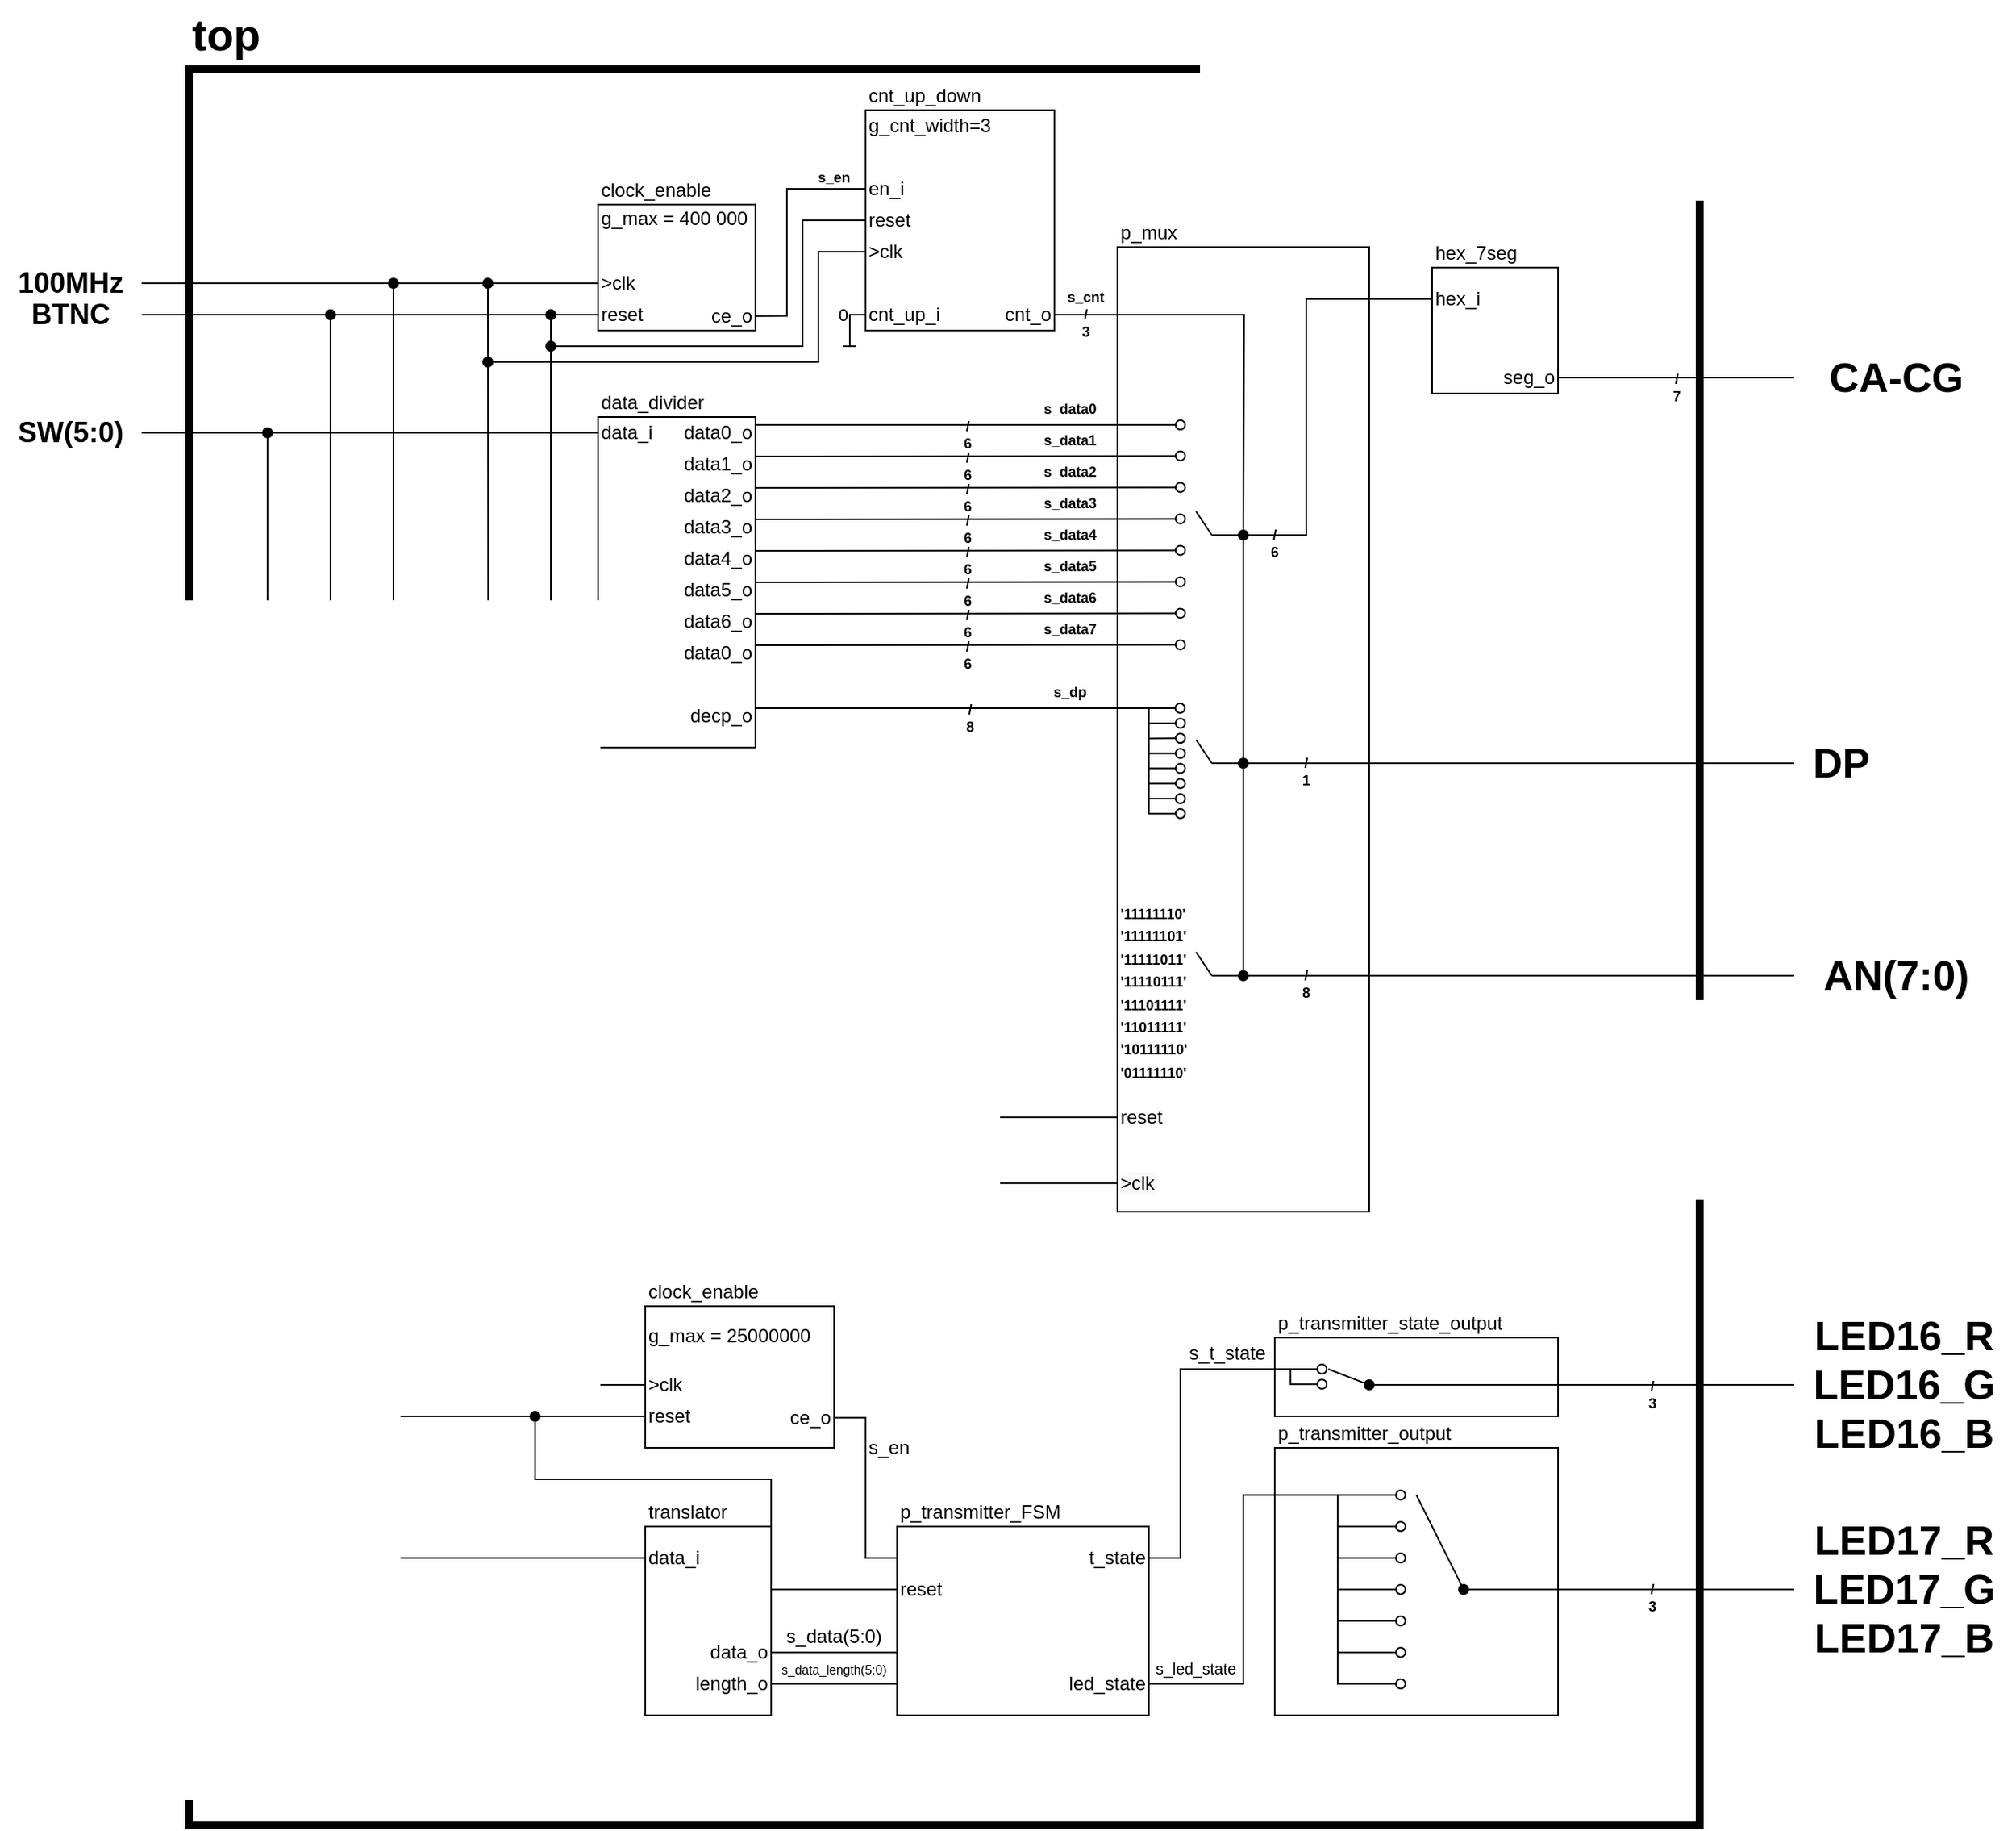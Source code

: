 <mxfile version="17.4.2" type="device"><diagram id="_sjZrB06BVr8JbNdTh6w" name="Page-1"><mxGraphModel dx="2903" dy="1282" grid="1" gridSize="10" guides="1" tooltips="1" connect="1" arrows="1" fold="1" page="1" pageScale="1" pageWidth="827" pageHeight="1169" math="0" shadow="0"><root><mxCell id="0"/><mxCell id="1" parent="0"/><mxCell id="F8aO0suHIBcMTwrj0X29-58" value="" style="group" parent="1" vertex="1" connectable="0"><mxGeometry x="30" y="50" width="960" height="1160" as="geometry"/></mxCell><mxCell id="IJgC-h1zw8oE7USquAbN-180" value="" style="rounded=0;whiteSpace=wrap;html=1;labelBackgroundColor=none;fontFamily=Helvetica;fontSize=9;fillColor=default;strokeWidth=5;" parent="F8aO0suHIBcMTwrj0X29-58" vertex="1"><mxGeometry y="44.051" width="960" height="1115.949" as="geometry"/></mxCell><mxCell id="IJgC-h1zw8oE7USquAbN-181" value="&lt;b style=&quot;font-size: 28px;&quot;&gt;&lt;font style=&quot;font-size: 28px;&quot;&gt;top&lt;/font&gt;&lt;/b&gt;" style="text;html=1;strokeColor=none;fillColor=none;align=left;verticalAlign=middle;whiteSpace=wrap;rounded=0;labelBackgroundColor=none;fontFamily=Helvetica;fontSize=28;" parent="F8aO0suHIBcMTwrj0X29-58" vertex="1"><mxGeometry width="73.376" height="44.051" as="geometry"/></mxCell><mxCell id="IJgC-h1zw8oE7USquAbN-31" style="edgeStyle=orthogonalEdgeStyle;rounded=0;orthogonalLoop=1;jettySize=auto;html=1;exitX=1;exitY=0.5;exitDx=0;exitDy=0;endArrow=none;endFill=0;entryX=0;entryY=0.5;entryDx=0;entryDy=0;" parent="1" source="IJgC-h1zw8oE7USquAbN-6" target="IJgC-h1zw8oE7USquAbN-16" edge="1"><mxGeometry relative="1" as="geometry"><mxPoint x="470" y="245.2" as="targetPoint"/><Array as="points"><mxPoint x="410" y="250"/><mxPoint x="410" y="170"/></Array></mxGeometry></mxCell><mxCell id="IJgC-h1zw8oE7USquAbN-41" value="0" style="edgeStyle=orthogonalEdgeStyle;rounded=0;orthogonalLoop=1;jettySize=auto;html=1;exitX=0;exitY=0.5;exitDx=0;exitDy=0;endArrow=baseDash;endFill=0;align=right;labelBackgroundColor=none;" parent="1" source="IJgC-h1zw8oE7USquAbN-13" edge="1"><mxGeometry x="-0.333" relative="1" as="geometry"><mxPoint x="450" y="270" as="targetPoint"/><Array as="points"><mxPoint x="450" y="250"/></Array><mxPoint as="offset"/></mxGeometry></mxCell><mxCell id="IJgC-h1zw8oE7USquAbN-44" value="" style="group;fillColor=none;fontStyle=1" parent="1" vertex="1" connectable="0"><mxGeometry x="620" y="140" width="160" height="680" as="geometry"/></mxCell><mxCell id="IJgC-h1zw8oE7USquAbN-25" value="" style="rounded=0;whiteSpace=wrap;html=1;fillColor=default;" parent="IJgC-h1zw8oE7USquAbN-44" vertex="1"><mxGeometry y="67.042" width="160" height="612.958" as="geometry"/></mxCell><mxCell id="IJgC-h1zw8oE7USquAbN-27" value="p_mux" style="text;html=1;strokeColor=none;fillColor=none;align=left;verticalAlign=bottom;whiteSpace=wrap;rounded=0;" parent="IJgC-h1zw8oE7USquAbN-44" vertex="1"><mxGeometry y="23.637" width="160" height="43.404" as="geometry"/></mxCell><mxCell id="IJgC-h1zw8oE7USquAbN-29" value="reset" style="text;html=1;strokeColor=none;fillColor=none;align=left;verticalAlign=middle;whiteSpace=wrap;rounded=0;" parent="IJgC-h1zw8oE7USquAbN-44" vertex="1"><mxGeometry y="600" width="40" height="40" as="geometry"/></mxCell><mxCell id="IJgC-h1zw8oE7USquAbN-30" value="&lt;font style=&quot;font-size: 9px&quot;&gt;'11111110'&lt;br&gt;'11111101'&lt;br&gt;'11111011'&lt;br&gt;'11110111'&lt;br&gt;'11101111'&lt;br&gt;'11011111'&lt;br&gt;'10111110'&lt;br&gt;'01111110'&lt;/font&gt;" style="text;html=1;strokeColor=none;fillColor=none;align=left;verticalAlign=middle;whiteSpace=wrap;rounded=0;fontStyle=1" parent="IJgC-h1zw8oE7USquAbN-44" vertex="1"><mxGeometry y="480" width="60" height="120" as="geometry"/></mxCell><mxCell id="IJgC-h1zw8oE7USquAbN-112" value="" style="endArrow=oval;html=1;rounded=0;fontSize=9;edgeStyle=orthogonalEdgeStyle;endFill=0;" parent="IJgC-h1zw8oE7USquAbN-44" edge="1"><mxGeometry width="50" height="50" relative="1" as="geometry"><mxPoint x="20" y="369.576" as="sourcePoint"/><mxPoint x="40" y="379.153" as="targetPoint"/><Array as="points"><mxPoint x="20" y="369.576"/><mxPoint x="20" y="379.153"/><mxPoint x="40" y="379.153"/></Array></mxGeometry></mxCell><mxCell id="IJgC-h1zw8oE7USquAbN-113" value="" style="endArrow=oval;html=1;rounded=0;fontSize=9;edgeStyle=orthogonalEdgeStyle;endFill=0;" parent="IJgC-h1zw8oE7USquAbN-44" edge="1"><mxGeometry width="50" height="50" relative="1" as="geometry"><mxPoint x="20" y="379.153" as="sourcePoint"/><mxPoint x="40" y="388.731" as="targetPoint"/><Array as="points"><mxPoint x="20" y="379.153"/><mxPoint x="20" y="388.731"/><mxPoint x="40" y="388.731"/></Array></mxGeometry></mxCell><mxCell id="IJgC-h1zw8oE7USquAbN-114" value="" style="endArrow=oval;html=1;rounded=0;fontSize=9;edgeStyle=orthogonalEdgeStyle;endFill=0;" parent="IJgC-h1zw8oE7USquAbN-44" edge="1"><mxGeometry width="50" height="50" relative="1" as="geometry"><mxPoint x="20" y="388.731" as="sourcePoint"/><mxPoint x="40" y="398.308" as="targetPoint"/><Array as="points"><mxPoint x="20" y="388.731"/><mxPoint x="20" y="398.308"/><mxPoint x="40" y="398.308"/></Array></mxGeometry></mxCell><mxCell id="IJgC-h1zw8oE7USquAbN-115" value="" style="endArrow=oval;html=1;rounded=0;fontSize=9;edgeStyle=orthogonalEdgeStyle;endFill=0;" parent="IJgC-h1zw8oE7USquAbN-44" edge="1"><mxGeometry width="50" height="50" relative="1" as="geometry"><mxPoint x="20" y="398.308" as="sourcePoint"/><mxPoint x="40" y="407.886" as="targetPoint"/><Array as="points"><mxPoint x="20" y="398.308"/><mxPoint x="20" y="407.886"/><mxPoint x="40" y="407.886"/></Array></mxGeometry></mxCell><mxCell id="IJgC-h1zw8oE7USquAbN-110" value="" style="endArrow=oval;html=1;rounded=0;fontSize=9;edgeStyle=orthogonalEdgeStyle;endFill=0;" parent="IJgC-h1zw8oE7USquAbN-44" edge="1"><mxGeometry width="50" height="50" relative="1" as="geometry"><mxPoint x="20" y="359.998" as="sourcePoint"/><mxPoint x="40" y="369.576" as="targetPoint"/><Array as="points"><mxPoint x="20" y="359.998"/><mxPoint x="20" y="369.576"/><mxPoint x="40" y="369.576"/></Array></mxGeometry></mxCell><mxCell id="IJgC-h1zw8oE7USquAbN-121" value="" style="endArrow=oval;html=1;rounded=0;fontSize=9;edgeStyle=orthogonalEdgeStyle;endFill=0;" parent="IJgC-h1zw8oE7USquAbN-44" edge="1"><mxGeometry width="50" height="50" relative="1" as="geometry"><mxPoint x="20" y="407.886" as="sourcePoint"/><mxPoint x="40" y="417.463" as="targetPoint"/><Array as="points"><mxPoint x="20" y="407.886"/><mxPoint x="20" y="417.463"/><mxPoint x="40" y="417.463"/></Array></mxGeometry></mxCell><mxCell id="IJgC-h1zw8oE7USquAbN-122" value="" style="endArrow=oval;html=1;rounded=0;fontSize=9;edgeStyle=orthogonalEdgeStyle;endFill=0;" parent="IJgC-h1zw8oE7USquAbN-44" edge="1"><mxGeometry width="50" height="50" relative="1" as="geometry"><mxPoint x="20" y="417.463" as="sourcePoint"/><mxPoint x="40" y="427.041" as="targetPoint"/><Array as="points"><mxPoint x="20" y="417.463"/><mxPoint x="20" y="427.041"/><mxPoint x="40" y="427.041"/></Array></mxGeometry></mxCell><mxCell id="IJgC-h1zw8oE7USquAbN-131" value="" style="endArrow=none;html=1;rounded=0;fontSize=9;endFill=0;startArrow=oval;startFill=1;" parent="IJgC-h1zw8oE7USquAbN-44" edge="1"><mxGeometry width="50" height="50" relative="1" as="geometry"><mxPoint x="80" y="530" as="sourcePoint"/><mxPoint x="80" y="367.775" as="targetPoint"/></mxGeometry></mxCell><mxCell id="IJgC-h1zw8oE7USquAbN-150" value="&lt;b&gt;/&lt;br&gt;6&lt;br&gt;&lt;/b&gt;" style="text;html=1;strokeColor=none;fillColor=none;align=center;verticalAlign=middle;whiteSpace=wrap;rounded=0;labelBackgroundColor=none;fontFamily=Helvetica;fontSize=9;" parent="IJgC-h1zw8oE7USquAbN-44" vertex="1"><mxGeometry x="90" y="240" width="20" height="30" as="geometry"/></mxCell><mxCell id="IJgC-h1zw8oE7USquAbN-151" value="&lt;b&gt;/&lt;br&gt;1&lt;br&gt;&lt;/b&gt;" style="text;html=1;strokeColor=none;fillColor=none;align=center;verticalAlign=middle;whiteSpace=wrap;rounded=0;labelBackgroundColor=none;fontFamily=Helvetica;fontSize=9;" parent="IJgC-h1zw8oE7USquAbN-44" vertex="1"><mxGeometry x="100" y="390" width="40" height="20" as="geometry"/></mxCell><mxCell id="IJgC-h1zw8oE7USquAbN-169" value="&lt;b&gt;/&lt;br&gt;8&lt;/b&gt;" style="text;html=1;strokeColor=none;fillColor=none;align=center;verticalAlign=middle;whiteSpace=wrap;rounded=0;labelBackgroundColor=none;fontFamily=Helvetica;fontSize=9;" parent="IJgC-h1zw8oE7USquAbN-44" vertex="1"><mxGeometry x="100" y="520" width="40" height="30" as="geometry"/></mxCell><mxCell id="IJgC-h1zw8oE7USquAbN-172" value="&lt;b&gt;s_cnt&lt;br&gt;/&lt;br&gt;3&lt;/b&gt;" style="text;html=1;strokeColor=none;fillColor=none;align=center;verticalAlign=middle;whiteSpace=wrap;rounded=0;labelBackgroundColor=none;fontFamily=Helvetica;fontSize=9;" parent="IJgC-h1zw8oE7USquAbN-44" vertex="1"><mxGeometry x="-40" y="100" width="40" height="20" as="geometry"/></mxCell><mxCell id="IJgC-h1zw8oE7USquAbN-48" style="edgeStyle=orthogonalEdgeStyle;rounded=0;orthogonalLoop=1;jettySize=auto;html=1;exitX=0;exitY=0.5;exitDx=0;exitDy=0;endArrow=none;endFill=0;entryX=1;entryY=0.5;entryDx=0;entryDy=0;" parent="1" source="IJgC-h1zw8oE7USquAbN-9" target="IJgC-h1zw8oE7USquAbN-136" edge="1"><mxGeometry relative="1" as="geometry"><mxPoint x="180" y="245" as="targetPoint"/><Array as="points"><mxPoint x="180" y="250"/></Array></mxGeometry></mxCell><mxCell id="IJgC-h1zw8oE7USquAbN-125" style="edgeStyle=orthogonalEdgeStyle;rounded=0;orthogonalLoop=1;jettySize=auto;html=1;exitX=1;exitY=0.5;exitDx=0;exitDy=0;fontSize=9;endArrow=oval;endFill=1;" parent="1" source="IJgC-h1zw8oE7USquAbN-18" edge="1"><mxGeometry relative="1" as="geometry"><mxPoint x="700" y="390" as="targetPoint"/></mxGeometry></mxCell><mxCell id="IJgC-h1zw8oE7USquAbN-126" value="" style="endArrow=none;html=1;rounded=0;fontSize=9;endFill=0;startArrow=oval;startFill=1;" parent="1" edge="1"><mxGeometry width="50" height="50" relative="1" as="geometry"><mxPoint x="700" y="535" as="sourcePoint"/><mxPoint x="700" y="390" as="targetPoint"/></mxGeometry></mxCell><mxCell id="IJgC-h1zw8oE7USquAbN-127" value="" style="endArrow=none;html=1;rounded=0;fontSize=9;" parent="1" edge="1"><mxGeometry width="50" height="50" relative="1" as="geometry"><mxPoint x="699" y="535" as="sourcePoint"/><mxPoint x="680" y="535" as="targetPoint"/></mxGeometry></mxCell><mxCell id="IJgC-h1zw8oE7USquAbN-128" value="" style="endArrow=none;html=1;rounded=0;fontSize=9;" parent="1" edge="1"><mxGeometry width="50" height="50" relative="1" as="geometry"><mxPoint x="680" y="535" as="sourcePoint"/><mxPoint x="670" y="520" as="targetPoint"/></mxGeometry></mxCell><mxCell id="IJgC-h1zw8oE7USquAbN-129" value="" style="endArrow=none;html=1;rounded=0;fontSize=9;" parent="1" edge="1"><mxGeometry width="50" height="50" relative="1" as="geometry"><mxPoint x="699" y="390" as="sourcePoint"/><mxPoint x="680" y="390" as="targetPoint"/></mxGeometry></mxCell><mxCell id="IJgC-h1zw8oE7USquAbN-130" value="" style="endArrow=none;html=1;rounded=0;fontSize=9;" parent="1" edge="1"><mxGeometry width="50" height="50" relative="1" as="geometry"><mxPoint x="680" y="390" as="sourcePoint"/><mxPoint x="670" y="375" as="targetPoint"/></mxGeometry></mxCell><mxCell id="IJgC-h1zw8oE7USquAbN-132" value="" style="endArrow=none;html=1;rounded=0;fontSize=9;" parent="1" edge="1"><mxGeometry width="50" height="50" relative="1" as="geometry"><mxPoint x="699" y="670" as="sourcePoint"/><mxPoint x="680" y="670" as="targetPoint"/></mxGeometry></mxCell><mxCell id="IJgC-h1zw8oE7USquAbN-133" value="" style="endArrow=none;html=1;rounded=0;fontSize=9;" parent="1" edge="1"><mxGeometry width="50" height="50" relative="1" as="geometry"><mxPoint x="680" y="670" as="sourcePoint"/><mxPoint x="670" y="655" as="targetPoint"/></mxGeometry></mxCell><mxCell id="IJgC-h1zw8oE7USquAbN-134" style="edgeStyle=orthogonalEdgeStyle;rounded=0;orthogonalLoop=1;jettySize=auto;html=1;exitX=0;exitY=0.5;exitDx=0;exitDy=0;fontSize=9;startArrow=none;startFill=0;endArrow=none;endFill=0;" parent="1" source="IJgC-h1zw8oE7USquAbN-22" edge="1"><mxGeometry relative="1" as="geometry"><mxPoint x="700" y="390" as="targetPoint"/><mxPoint x="820" y="225" as="sourcePoint"/><Array as="points"><mxPoint x="740" y="240"/><mxPoint x="740" y="390"/></Array></mxGeometry></mxCell><mxCell id="IJgC-h1zw8oE7USquAbN-139" style="edgeStyle=orthogonalEdgeStyle;rounded=0;orthogonalLoop=1;jettySize=auto;html=1;exitX=0;exitY=0.5;exitDx=0;exitDy=0;fontSize=9;startArrow=none;startFill=0;endArrow=oval;endFill=1;" parent="1" source="IJgC-h1zw8oE7USquAbN-28" edge="1"><mxGeometry relative="1" as="geometry"><mxPoint x="220" y="230" as="targetPoint"/></mxGeometry></mxCell><mxCell id="IJgC-h1zw8oE7USquAbN-28" value="&lt;span style=&quot;color: rgb(0, 0, 0); font-family: helvetica; font-size: 12px; font-style: normal; font-weight: 400; letter-spacing: normal; text-align: left; text-indent: 0px; text-transform: none; word-spacing: 0px; background-color: rgb(248, 249, 250); display: inline; float: none;&quot;&gt;&amp;gt;clk&lt;/span&gt;" style="text;whiteSpace=wrap;html=1;verticalAlign=middle;" parent="1" vertex="1"><mxGeometry x="620" y="783.737" width="40" height="36.267" as="geometry"/></mxCell><mxCell id="IJgC-h1zw8oE7USquAbN-137" style="edgeStyle=orthogonalEdgeStyle;rounded=0;orthogonalLoop=1;jettySize=auto;html=1;exitX=0;exitY=0.5;exitDx=0;exitDy=0;fontSize=9;startArrow=none;startFill=0;endArrow=oval;endFill=1;" parent="1" source="IJgC-h1zw8oE7USquAbN-29" edge="1"><mxGeometry relative="1" as="geometry"><mxPoint x="260" y="250" as="targetPoint"/><Array as="points"><mxPoint x="260" y="760"/></Array></mxGeometry></mxCell><mxCell id="IJgC-h1zw8oE7USquAbN-138" style="edgeStyle=orthogonalEdgeStyle;rounded=0;orthogonalLoop=1;jettySize=auto;html=1;exitX=0;exitY=0.5;exitDx=0;exitDy=0;fontSize=9;startArrow=none;startFill=0;endArrow=oval;endFill=1;" parent="1" source="IJgC-h1zw8oE7USquAbN-14" edge="1"><mxGeometry relative="1" as="geometry"><mxPoint x="220" y="280" as="targetPoint"/><Array as="points"><mxPoint x="430" y="210"/><mxPoint x="430" y="280"/></Array></mxGeometry></mxCell><mxCell id="IJgC-h1zw8oE7USquAbN-140" style="edgeStyle=orthogonalEdgeStyle;rounded=0;orthogonalLoop=1;jettySize=auto;html=1;exitX=0;exitY=0.5;exitDx=0;exitDy=0;fontSize=9;startArrow=none;startFill=0;endArrow=oval;endFill=1;" parent="1" source="IJgC-h1zw8oE7USquAbN-15" edge="1"><mxGeometry relative="1" as="geometry"><mxPoint x="260" y="270" as="targetPoint"/><Array as="points"><mxPoint x="420" y="190"/><mxPoint x="420" y="270"/></Array></mxGeometry></mxCell><mxCell id="IJgC-h1zw8oE7USquAbN-45" value="/&#10;6" style="endArrow=oval;rounded=0;endFill=0;labelBackgroundColor=none;spacingTop=12;fontSize=9;verticalAlign=middle;fontStyle=1;fontFamily=Helvetica;" parent="1" edge="1"><mxGeometry width="50" height="50" relative="1" as="geometry"><mxPoint x="390" y="320" as="sourcePoint"/><mxPoint x="660" y="320" as="targetPoint"/></mxGeometry></mxCell><mxCell id="IJgC-h1zw8oE7USquAbN-58" value="&lt;b&gt;s_data0&lt;/b&gt;" style="text;html=1;strokeColor=none;fillColor=none;align=center;verticalAlign=middle;whiteSpace=wrap;rounded=0;fontSize=9;" parent="1" vertex="1"><mxGeometry x="560" y="300" width="60" height="20" as="geometry"/></mxCell><mxCell id="IJgC-h1zw8oE7USquAbN-102" value="&lt;b&gt;s_data7&lt;/b&gt;" style="text;html=1;strokeColor=none;fillColor=none;align=center;verticalAlign=middle;whiteSpace=wrap;rounded=0;fontSize=9;" parent="1" vertex="1"><mxGeometry x="560" y="440" width="60" height="20" as="geometry"/></mxCell><mxCell id="IJgC-h1zw8oE7USquAbN-99" value="&lt;b&gt;s_data6&lt;/b&gt;" style="text;html=1;strokeColor=none;fillColor=none;align=center;verticalAlign=middle;whiteSpace=wrap;rounded=0;fontSize=9;" parent="1" vertex="1"><mxGeometry x="560" y="420" width="60" height="20" as="geometry"/></mxCell><mxCell id="IJgC-h1zw8oE7USquAbN-96" value="&lt;b&gt;s_data5&lt;/b&gt;" style="text;html=1;strokeColor=none;fillColor=none;align=center;verticalAlign=middle;whiteSpace=wrap;rounded=0;fontSize=9;" parent="1" vertex="1"><mxGeometry x="560" y="400" width="60" height="20" as="geometry"/></mxCell><mxCell id="IJgC-h1zw8oE7USquAbN-93" value="&lt;b&gt;s_data4&lt;/b&gt;" style="text;html=1;strokeColor=none;fillColor=none;align=center;verticalAlign=middle;whiteSpace=wrap;rounded=0;fontSize=9;" parent="1" vertex="1"><mxGeometry x="560" y="380" width="60" height="20" as="geometry"/></mxCell><mxCell id="IJgC-h1zw8oE7USquAbN-90" value="&lt;b&gt;s_data3&lt;/b&gt;" style="text;html=1;strokeColor=none;fillColor=none;align=center;verticalAlign=middle;whiteSpace=wrap;rounded=0;fontSize=9;" parent="1" vertex="1"><mxGeometry x="560" y="360" width="60" height="20" as="geometry"/></mxCell><mxCell id="IJgC-h1zw8oE7USquAbN-87" value="&lt;b&gt;s_data2&lt;/b&gt;" style="text;html=1;strokeColor=none;fillColor=none;align=center;verticalAlign=middle;whiteSpace=wrap;rounded=0;fontSize=9;" parent="1" vertex="1"><mxGeometry x="560" y="340" width="60" height="20" as="geometry"/></mxCell><mxCell id="IJgC-h1zw8oE7USquAbN-84" value="&lt;b&gt;s_data1&lt;/b&gt;" style="text;html=1;strokeColor=none;fillColor=none;align=center;verticalAlign=middle;whiteSpace=wrap;rounded=0;fontSize=9;" parent="1" vertex="1"><mxGeometry x="560" y="320" width="60" height="20" as="geometry"/></mxCell><mxCell id="IJgC-h1zw8oE7USquAbN-143" value="/&#10;6" style="endArrow=oval;rounded=0;endFill=0;labelBackgroundColor=none;spacingTop=12;fontSize=9;verticalAlign=middle;fontStyle=1;fontFamily=Helvetica;" parent="1" edge="1"><mxGeometry width="50" height="50" relative="1" as="geometry"><mxPoint x="390" y="400" as="sourcePoint"/><mxPoint x="660.0" y="399.7" as="targetPoint"/></mxGeometry></mxCell><mxCell id="IJgC-h1zw8oE7USquAbN-144" value="/&#10;6" style="endArrow=oval;rounded=0;endFill=0;labelBackgroundColor=none;spacingTop=12;fontSize=9;verticalAlign=middle;fontStyle=1;fontFamily=Helvetica;" parent="1" edge="1"><mxGeometry width="50" height="50" relative="1" as="geometry"><mxPoint x="390" y="420" as="sourcePoint"/><mxPoint x="660.0" y="419.7" as="targetPoint"/></mxGeometry></mxCell><mxCell id="IJgC-h1zw8oE7USquAbN-145" value="/&#10;6" style="endArrow=oval;rounded=0;endFill=0;labelBackgroundColor=none;spacingTop=12;fontSize=9;verticalAlign=middle;fontStyle=1;fontFamily=Helvetica;" parent="1" edge="1"><mxGeometry width="50" height="50" relative="1" as="geometry"><mxPoint x="390" y="440" as="sourcePoint"/><mxPoint x="660.0" y="439.7" as="targetPoint"/></mxGeometry></mxCell><mxCell id="IJgC-h1zw8oE7USquAbN-146" value="/&#10;6" style="endArrow=oval;rounded=0;endFill=0;labelBackgroundColor=none;spacingTop=12;fontSize=9;verticalAlign=middle;fontStyle=1;fontFamily=Helvetica;" parent="1" edge="1"><mxGeometry width="50" height="50" relative="1" as="geometry"><mxPoint x="390" y="460" as="sourcePoint"/><mxPoint x="660.0" y="459.7" as="targetPoint"/></mxGeometry></mxCell><mxCell id="IJgC-h1zw8oE7USquAbN-147" value="/&#10;6" style="endArrow=oval;rounded=0;endFill=0;labelBackgroundColor=none;spacingTop=12;fontSize=9;verticalAlign=middle;fontStyle=1;fontFamily=Helvetica;" parent="1" edge="1"><mxGeometry width="50" height="50" relative="1" as="geometry"><mxPoint x="390" y="380" as="sourcePoint"/><mxPoint x="660.0" y="379.7" as="targetPoint"/></mxGeometry></mxCell><mxCell id="IJgC-h1zw8oE7USquAbN-148" value="/&#10;6" style="endArrow=oval;rounded=0;endFill=0;labelBackgroundColor=none;spacingTop=12;fontSize=9;verticalAlign=middle;fontStyle=1;fontFamily=Helvetica;" parent="1" edge="1"><mxGeometry width="50" height="50" relative="1" as="geometry"><mxPoint x="390" y="360" as="sourcePoint"/><mxPoint x="660.0" y="359.7" as="targetPoint"/></mxGeometry></mxCell><mxCell id="IJgC-h1zw8oE7USquAbN-149" value="/&#10;6" style="endArrow=oval;rounded=0;endFill=0;labelBackgroundColor=none;spacingTop=12;fontSize=9;verticalAlign=middle;fontStyle=1;fontFamily=Helvetica;" parent="1" edge="1"><mxGeometry width="50" height="50" relative="1" as="geometry"><mxPoint x="390" y="340" as="sourcePoint"/><mxPoint x="660.0" y="339.7" as="targetPoint"/></mxGeometry></mxCell><mxCell id="IJgC-h1zw8oE7USquAbN-107" value="" style="endArrow=oval;html=1;rounded=0;endFill=0;fontStyle=1" parent="1" edge="1"><mxGeometry width="50" height="50" relative="1" as="geometry"><mxPoint x="390" y="500" as="sourcePoint"/><mxPoint x="659.815" y="500" as="targetPoint"/></mxGeometry></mxCell><mxCell id="IJgC-h1zw8oE7USquAbN-109" value="/&lt;br&gt;8" style="edgeLabel;html=1;align=center;verticalAlign=middle;resizable=0;points=[];fontSize=9;labelBackgroundColor=none;spacingTop=14;fontStyle=1" parent="IJgC-h1zw8oE7USquAbN-107" vertex="1" connectable="0"><mxGeometry x="-0.062" y="2" relative="1" as="geometry"><mxPoint x="9" y="1" as="offset"/></mxGeometry></mxCell><mxCell id="IJgC-h1zw8oE7USquAbN-108" value="&lt;b&gt;s_dp&lt;/b&gt;" style="text;html=1;strokeColor=none;fillColor=none;align=center;verticalAlign=middle;whiteSpace=wrap;rounded=0;fontSize=9;" parent="1" vertex="1"><mxGeometry x="560" y="480" width="60" height="20" as="geometry"/></mxCell><mxCell id="IJgC-h1zw8oE7USquAbN-152" value="" style="endArrow=none;html=1;rounded=0;labelBackgroundColor=none;fontFamily=Helvetica;fontSize=9;entryX=0;entryY=0.5;entryDx=0;entryDy=0;" parent="1" target="IJgC-h1zw8oE7USquAbN-177" edge="1"><mxGeometry width="50" height="50" relative="1" as="geometry"><mxPoint x="700" y="535" as="sourcePoint"/><mxPoint x="1020" y="535" as="targetPoint"/></mxGeometry></mxCell><mxCell id="IJgC-h1zw8oE7USquAbN-153" value="" style="endArrow=none;html=1;rounded=0;labelBackgroundColor=none;fontFamily=Helvetica;fontSize=9;entryX=0;entryY=0.5;entryDx=0;entryDy=0;" parent="1" target="IJgC-h1zw8oE7USquAbN-178" edge="1"><mxGeometry width="50" height="50" relative="1" as="geometry"><mxPoint x="700" y="670" as="sourcePoint"/><mxPoint x="1020" y="670" as="targetPoint"/></mxGeometry></mxCell><mxCell id="IJgC-h1zw8oE7USquAbN-170" value="&lt;b&gt;/&lt;br&gt;7&lt;br&gt;&lt;/b&gt;" style="endArrow=none;html=1;rounded=0;labelBackgroundColor=none;fontFamily=Helvetica;fontSize=9;exitX=1;exitY=0.5;exitDx=0;exitDy=0;spacingTop=12;entryX=0;entryY=0.5;entryDx=0;entryDy=0;" parent="1" source="IJgC-h1zw8oE7USquAbN-23" target="IJgC-h1zw8oE7USquAbN-175" edge="1"><mxGeometry width="50" height="50" relative="1" as="geometry"><mxPoint x="910" y="330" as="sourcePoint"/><mxPoint x="1020" y="285" as="targetPoint"/></mxGeometry></mxCell><mxCell id="IJgC-h1zw8oE7USquAbN-173" value="&lt;b&gt;s_en&lt;/b&gt;" style="text;html=1;strokeColor=none;fillColor=none;align=center;verticalAlign=middle;whiteSpace=wrap;rounded=0;labelBackgroundColor=none;fontFamily=Helvetica;fontSize=9;" parent="1" vertex="1"><mxGeometry x="420" y="155" width="40" height="15" as="geometry"/></mxCell><mxCell id="IJgC-h1zw8oE7USquAbN-175" value="CA-CG" style="text;html=1;strokeColor=none;fillColor=none;align=center;verticalAlign=middle;whiteSpace=wrap;rounded=0;labelBackgroundColor=none;fontFamily=Helvetica;fontSize=26;fontStyle=1" parent="1" vertex="1"><mxGeometry x="1050" y="280" width="130" height="20" as="geometry"/></mxCell><mxCell id="IJgC-h1zw8oE7USquAbN-177" value="DP" style="text;html=1;strokeColor=none;fillColor=none;align=center;verticalAlign=middle;whiteSpace=wrap;rounded=0;labelBackgroundColor=none;fontFamily=Helvetica;fontSize=26;fontStyle=1" parent="1" vertex="1"><mxGeometry x="1050" y="520" width="60" height="30" as="geometry"/></mxCell><mxCell id="IJgC-h1zw8oE7USquAbN-178" value="AN(7:0)" style="text;html=1;strokeColor=none;fillColor=none;align=center;verticalAlign=middle;whiteSpace=wrap;rounded=0;labelBackgroundColor=none;fontFamily=Helvetica;fontSize=26;fontStyle=1" parent="1" vertex="1"><mxGeometry x="1050" y="655" width="130" height="30" as="geometry"/></mxCell><mxCell id="H2P5wEr3heX5QysRIlFY-16" value="" style="group" parent="1" vertex="1" connectable="0"><mxGeometry x="290" y="295" width="100" height="230" as="geometry"/></mxCell><mxCell id="H2P5wEr3heX5QysRIlFY-4" value="" style="rounded=0;whiteSpace=wrap;html=1;" parent="H2P5wEr3heX5QysRIlFY-16" vertex="1"><mxGeometry y="20" width="100" height="210" as="geometry"/></mxCell><mxCell id="H2P5wEr3heX5QysRIlFY-5" value="data_i" style="text;html=1;strokeColor=none;fillColor=none;align=left;verticalAlign=middle;whiteSpace=wrap;rounded=0;" parent="H2P5wEr3heX5QysRIlFY-16" vertex="1"><mxGeometry y="20" width="50" height="20" as="geometry"/></mxCell><mxCell id="H2P5wEr3heX5QysRIlFY-6" value="data0_o" style="text;html=1;strokeColor=none;fillColor=none;align=right;verticalAlign=middle;whiteSpace=wrap;rounded=0;" parent="H2P5wEr3heX5QysRIlFY-16" vertex="1"><mxGeometry x="50" y="20" width="50" height="20" as="geometry"/></mxCell><mxCell id="H2P5wEr3heX5QysRIlFY-7" value="data_divider" style="text;html=1;strokeColor=none;fillColor=none;align=left;verticalAlign=bottom;whiteSpace=wrap;rounded=0;" parent="H2P5wEr3heX5QysRIlFY-16" vertex="1"><mxGeometry width="100" height="20" as="geometry"/></mxCell><mxCell id="H2P5wEr3heX5QysRIlFY-8" value="data1_o" style="text;html=1;strokeColor=none;fillColor=none;align=right;verticalAlign=middle;whiteSpace=wrap;rounded=0;" parent="H2P5wEr3heX5QysRIlFY-16" vertex="1"><mxGeometry x="50" y="40" width="50" height="20" as="geometry"/></mxCell><mxCell id="H2P5wEr3heX5QysRIlFY-9" value="data2_o" style="text;html=1;strokeColor=none;fillColor=none;align=right;verticalAlign=middle;whiteSpace=wrap;rounded=0;" parent="H2P5wEr3heX5QysRIlFY-16" vertex="1"><mxGeometry x="50" y="60" width="50" height="20" as="geometry"/></mxCell><mxCell id="H2P5wEr3heX5QysRIlFY-10" value="data6_o" style="text;html=1;strokeColor=none;fillColor=none;align=right;verticalAlign=middle;whiteSpace=wrap;rounded=0;" parent="H2P5wEr3heX5QysRIlFY-16" vertex="1"><mxGeometry x="50" y="140" width="50" height="20" as="geometry"/></mxCell><mxCell id="H2P5wEr3heX5QysRIlFY-11" value="data5_o" style="text;html=1;strokeColor=none;fillColor=none;align=right;verticalAlign=middle;whiteSpace=wrap;rounded=0;" parent="H2P5wEr3heX5QysRIlFY-16" vertex="1"><mxGeometry x="50" y="120" width="50" height="20" as="geometry"/></mxCell><mxCell id="H2P5wEr3heX5QysRIlFY-12" value="data4_o" style="text;html=1;strokeColor=none;fillColor=none;align=right;verticalAlign=middle;whiteSpace=wrap;rounded=0;" parent="H2P5wEr3heX5QysRIlFY-16" vertex="1"><mxGeometry x="50" y="100" width="50" height="20" as="geometry"/></mxCell><mxCell id="H2P5wEr3heX5QysRIlFY-13" value="data3_o" style="text;html=1;strokeColor=none;fillColor=none;align=right;verticalAlign=middle;whiteSpace=wrap;rounded=0;" parent="H2P5wEr3heX5QysRIlFY-16" vertex="1"><mxGeometry x="50" y="80" width="50" height="20" as="geometry"/></mxCell><mxCell id="H2P5wEr3heX5QysRIlFY-14" value="data0_o" style="text;html=1;strokeColor=none;fillColor=none;align=right;verticalAlign=middle;whiteSpace=wrap;rounded=0;" parent="H2P5wEr3heX5QysRIlFY-16" vertex="1"><mxGeometry x="50" y="160" width="50" height="20" as="geometry"/></mxCell><mxCell id="H2P5wEr3heX5QysRIlFY-15" value="decp_o" style="text;html=1;strokeColor=none;fillColor=none;align=right;verticalAlign=middle;whiteSpace=wrap;rounded=0;" parent="H2P5wEr3heX5QysRIlFY-16" vertex="1"><mxGeometry x="50" y="200" width="50" height="20" as="geometry"/></mxCell><mxCell id="H2P5wEr3heX5QysRIlFY-17" style="edgeStyle=orthogonalEdgeStyle;rounded=0;orthogonalLoop=1;jettySize=auto;html=1;exitX=0;exitY=0.5;exitDx=0;exitDy=0;endArrow=none;endFill=0;entryX=1;entryY=0.5;entryDx=0;entryDy=0;" parent="1" source="H2P5wEr3heX5QysRIlFY-5" target="H2P5wEr3heX5QysRIlFY-18" edge="1"><mxGeometry relative="1" as="geometry"><mxPoint x="180" y="325" as="targetPoint"/></mxGeometry></mxCell><mxCell id="H2P5wEr3heX5QysRIlFY-31" style="edgeStyle=orthogonalEdgeStyle;rounded=0;orthogonalLoop=1;jettySize=auto;html=1;exitX=0;exitY=0.5;exitDx=0;exitDy=0;entryX=1;entryY=0.5;entryDx=0;entryDy=0;endArrow=none;endFill=0;" parent="1" source="IJgC-h1zw8oE7USquAbN-7" target="IJgC-h1zw8oE7USquAbN-135" edge="1"><mxGeometry relative="1" as="geometry"/></mxCell><mxCell id="H2P5wEr3heX5QysRIlFY-33" value="" style="group" parent="1" vertex="1" connectable="0"><mxGeometry x="290" y="160" width="100" height="100" as="geometry"/></mxCell><mxCell id="IJgC-h1zw8oE7USquAbN-4" value="" style="rounded=0;whiteSpace=wrap;html=1;" parent="H2P5wEr3heX5QysRIlFY-33" vertex="1"><mxGeometry y="20" width="100" height="80" as="geometry"/></mxCell><mxCell id="IJgC-h1zw8oE7USquAbN-9" value="reset" style="text;html=1;strokeColor=none;fillColor=none;align=left;verticalAlign=middle;whiteSpace=wrap;rounded=0;" parent="H2P5wEr3heX5QysRIlFY-33" vertex="1"><mxGeometry y="80" width="50" height="20" as="geometry"/></mxCell><mxCell id="IJgC-h1zw8oE7USquAbN-8" value="clock_enable" style="text;html=1;strokeColor=none;fillColor=none;align=left;verticalAlign=bottom;whiteSpace=wrap;rounded=0;" parent="H2P5wEr3heX5QysRIlFY-33" vertex="1"><mxGeometry width="100" height="20" as="geometry"/></mxCell><mxCell id="IJgC-h1zw8oE7USquAbN-6" value="ce_o" style="text;html=1;strokeColor=none;fillColor=none;align=right;verticalAlign=middle;whiteSpace=wrap;rounded=0;" parent="H2P5wEr3heX5QysRIlFY-33" vertex="1"><mxGeometry x="50" y="81.67" width="50" height="18.33" as="geometry"/></mxCell><mxCell id="IJgC-h1zw8oE7USquAbN-5" value="g_max = 400 000" style="text;html=1;strokeColor=none;fillColor=none;align=left;verticalAlign=middle;whiteSpace=wrap;rounded=0;" parent="H2P5wEr3heX5QysRIlFY-33" vertex="1"><mxGeometry y="20" width="100" height="18.33" as="geometry"/></mxCell><mxCell id="IJgC-h1zw8oE7USquAbN-7" value="&amp;gt;clk" style="text;html=1;strokeColor=none;fillColor=none;align=left;verticalAlign=middle;whiteSpace=wrap;rounded=0;" parent="H2P5wEr3heX5QysRIlFY-33" vertex="1"><mxGeometry y="60" width="60" height="20" as="geometry"/></mxCell><mxCell id="H2P5wEr3heX5QysRIlFY-35" value="" style="group" parent="1" vertex="1" connectable="0"><mxGeometry x="460" y="100" width="120" height="160" as="geometry"/></mxCell><mxCell id="IJgC-h1zw8oE7USquAbN-19" value="cnt_up_down" style="text;html=1;strokeColor=none;fillColor=none;align=left;verticalAlign=bottom;whiteSpace=wrap;rounded=0;" parent="H2P5wEr3heX5QysRIlFY-35" vertex="1"><mxGeometry width="120" height="20" as="geometry"/></mxCell><mxCell id="IJgC-h1zw8oE7USquAbN-12" value="" style="rounded=0;whiteSpace=wrap;html=1;" parent="H2P5wEr3heX5QysRIlFY-35" vertex="1"><mxGeometry y="20" width="120" height="140" as="geometry"/></mxCell><mxCell id="IJgC-h1zw8oE7USquAbN-13" value="cnt_up_i" style="text;html=1;strokeColor=none;fillColor=none;align=left;verticalAlign=middle;whiteSpace=wrap;rounded=0;" parent="H2P5wEr3heX5QysRIlFY-35" vertex="1"><mxGeometry y="140" width="45" height="20" as="geometry"/></mxCell><mxCell id="IJgC-h1zw8oE7USquAbN-14" value="&amp;gt;clk" style="text;html=1;strokeColor=none;fillColor=none;align=left;verticalAlign=middle;whiteSpace=wrap;rounded=0;" parent="H2P5wEr3heX5QysRIlFY-35" vertex="1"><mxGeometry y="100" width="45" height="20" as="geometry"/></mxCell><mxCell id="IJgC-h1zw8oE7USquAbN-15" value="reset" style="text;html=1;strokeColor=none;fillColor=none;align=left;verticalAlign=middle;whiteSpace=wrap;rounded=0;" parent="H2P5wEr3heX5QysRIlFY-35" vertex="1"><mxGeometry y="80" width="45" height="20" as="geometry"/></mxCell><mxCell id="IJgC-h1zw8oE7USquAbN-16" value="en_i" style="text;html=1;strokeColor=none;fillColor=none;align=left;verticalAlign=middle;whiteSpace=wrap;rounded=0;" parent="H2P5wEr3heX5QysRIlFY-35" vertex="1"><mxGeometry y="60" width="45" height="20" as="geometry"/></mxCell><mxCell id="IJgC-h1zw8oE7USquAbN-17" value="g_cnt_width=3" style="text;html=1;strokeColor=none;fillColor=none;align=left;verticalAlign=middle;whiteSpace=wrap;rounded=0;" parent="H2P5wEr3heX5QysRIlFY-35" vertex="1"><mxGeometry y="20" width="120" height="20" as="geometry"/></mxCell><mxCell id="IJgC-h1zw8oE7USquAbN-18" value="cnt_o" style="text;html=1;strokeColor=none;fillColor=none;align=right;verticalAlign=middle;whiteSpace=wrap;rounded=0;" parent="H2P5wEr3heX5QysRIlFY-35" vertex="1"><mxGeometry x="75" y="140" width="45" height="20" as="geometry"/></mxCell><mxCell id="H2P5wEr3heX5QysRIlFY-36" value="" style="group" parent="1" vertex="1" connectable="0"><mxGeometry x="820" y="200" width="80" height="100" as="geometry"/></mxCell><mxCell id="IJgC-h1zw8oE7USquAbN-21" value="" style="rounded=0;whiteSpace=wrap;html=1;" parent="H2P5wEr3heX5QysRIlFY-36" vertex="1"><mxGeometry y="20" width="80" height="80" as="geometry"/></mxCell><mxCell id="IJgC-h1zw8oE7USquAbN-22" value="hex_i" style="text;html=1;strokeColor=none;fillColor=none;align=left;verticalAlign=middle;whiteSpace=wrap;rounded=0;" parent="H2P5wEr3heX5QysRIlFY-36" vertex="1"><mxGeometry y="30" width="40" height="20" as="geometry"/></mxCell><mxCell id="IJgC-h1zw8oE7USquAbN-23" value="seg_o" style="text;html=1;strokeColor=none;fillColor=none;align=right;verticalAlign=middle;whiteSpace=wrap;rounded=0;" parent="H2P5wEr3heX5QysRIlFY-36" vertex="1"><mxGeometry x="40" y="80" width="40" height="20" as="geometry"/></mxCell><mxCell id="IJgC-h1zw8oE7USquAbN-24" value="hex_7seg" style="text;html=1;strokeColor=none;fillColor=none;align=left;verticalAlign=bottom;whiteSpace=wrap;rounded=0;" parent="H2P5wEr3heX5QysRIlFY-36" vertex="1"><mxGeometry width="80" height="20" as="geometry"/></mxCell><mxCell id="F8aO0suHIBcMTwrj0X29-1" value="" style="group" parent="1" vertex="1" connectable="0"><mxGeometry x="320" y="1000" width="80" height="140" as="geometry"/></mxCell><mxCell id="F8aO0suHIBcMTwrj0X29-2" value="" style="rounded=0;whiteSpace=wrap;html=1;" parent="F8aO0suHIBcMTwrj0X29-1" vertex="1"><mxGeometry y="20" width="80" height="120" as="geometry"/></mxCell><mxCell id="F8aO0suHIBcMTwrj0X29-3" value="data_i" style="text;html=1;strokeColor=none;fillColor=none;align=left;verticalAlign=middle;whiteSpace=wrap;rounded=0;" parent="F8aO0suHIBcMTwrj0X29-1" vertex="1"><mxGeometry y="30" width="40" height="20" as="geometry"/></mxCell><mxCell id="F8aO0suHIBcMTwrj0X29-4" value="data_o" style="text;html=1;strokeColor=none;fillColor=none;align=right;verticalAlign=middle;whiteSpace=wrap;rounded=0;" parent="F8aO0suHIBcMTwrj0X29-1" vertex="1"><mxGeometry y="90" width="80" height="20" as="geometry"/></mxCell><mxCell id="F8aO0suHIBcMTwrj0X29-5" value="translator" style="text;html=1;strokeColor=none;fillColor=none;align=left;verticalAlign=bottom;whiteSpace=wrap;rounded=0;" parent="F8aO0suHIBcMTwrj0X29-1" vertex="1"><mxGeometry width="80" height="20" as="geometry"/></mxCell><mxCell id="F8aO0suHIBcMTwrj0X29-6" value="length_o" style="text;html=1;strokeColor=none;fillColor=none;align=right;verticalAlign=middle;whiteSpace=wrap;rounded=0;" parent="F8aO0suHIBcMTwrj0X29-1" vertex="1"><mxGeometry y="110" width="80" height="20" as="geometry"/></mxCell><mxCell id="F8aO0suHIBcMTwrj0X29-7" style="edgeStyle=orthogonalEdgeStyle;rounded=0;orthogonalLoop=1;jettySize=auto;html=1;exitX=0;exitY=0.5;exitDx=0;exitDy=0;endArrow=oval;endFill=1;" parent="1" source="F8aO0suHIBcMTwrj0X29-3" edge="1"><mxGeometry relative="1" as="geometry"><mxPoint x="80" y="325" as="targetPoint"/><Array as="points"><mxPoint x="80" y="1040"/><mxPoint x="80" y="325"/></Array></mxGeometry></mxCell><mxCell id="F8aO0suHIBcMTwrj0X29-8" style="edgeStyle=orthogonalEdgeStyle;rounded=0;orthogonalLoop=1;jettySize=auto;html=1;exitX=1;exitY=0.5;exitDx=0;exitDy=0;endArrow=none;endFill=0;entryX=0;entryY=0.5;entryDx=0;entryDy=0;" parent="1" source="F8aO0suHIBcMTwrj0X29-4" edge="1"><mxGeometry relative="1" as="geometry"><mxPoint x="480" y="1100" as="targetPoint"/><Array as="points"><mxPoint x="480" y="1100"/></Array></mxGeometry></mxCell><mxCell id="F8aO0suHIBcMTwrj0X29-9" style="edgeStyle=orthogonalEdgeStyle;rounded=0;orthogonalLoop=1;jettySize=auto;html=1;exitX=1;exitY=0.5;exitDx=0;exitDy=0;endArrow=none;endFill=0;entryX=0;entryY=0.5;entryDx=0;entryDy=0;" parent="1" source="F8aO0suHIBcMTwrj0X29-6" edge="1"><mxGeometry relative="1" as="geometry"><mxPoint x="480" y="1120" as="targetPoint"/><Array as="points"><mxPoint x="460" y="1120"/><mxPoint x="460" y="1120"/></Array></mxGeometry></mxCell><mxCell id="F8aO0suHIBcMTwrj0X29-10" style="edgeStyle=orthogonalEdgeStyle;rounded=0;orthogonalLoop=1;jettySize=auto;html=1;exitX=0;exitY=0.5;exitDx=0;exitDy=0;endArrow=oval;endFill=1;" parent="1" source="F8aO0suHIBcMTwrj0X29-13" edge="1"><mxGeometry relative="1" as="geometry"><mxPoint x="250" y="950" as="targetPoint"/><Array as="points"><mxPoint x="400" y="1060"/><mxPoint x="400" y="990"/><mxPoint x="250" y="990"/></Array></mxGeometry></mxCell><mxCell id="F8aO0suHIBcMTwrj0X29-11" value="" style="group" parent="1" vertex="1" connectable="0"><mxGeometry x="480" y="1000" width="160" height="140" as="geometry"/></mxCell><mxCell id="F8aO0suHIBcMTwrj0X29-12" value="" style="rounded=0;whiteSpace=wrap;html=1;" parent="F8aO0suHIBcMTwrj0X29-11" vertex="1"><mxGeometry y="20" width="160" height="120" as="geometry"/></mxCell><mxCell id="F8aO0suHIBcMTwrj0X29-13" value="reset" style="text;html=1;strokeColor=none;fillColor=none;align=left;verticalAlign=middle;whiteSpace=wrap;rounded=0;" parent="F8aO0suHIBcMTwrj0X29-11" vertex="1"><mxGeometry y="50" width="80" height="20" as="geometry"/></mxCell><mxCell id="F8aO0suHIBcMTwrj0X29-14" value="p_transmitter_FSM" style="text;html=1;strokeColor=none;fillColor=none;align=left;verticalAlign=bottom;whiteSpace=wrap;rounded=0;" parent="F8aO0suHIBcMTwrj0X29-11" vertex="1"><mxGeometry width="160" height="20" as="geometry"/></mxCell><mxCell id="F8aO0suHIBcMTwrj0X29-15" value="t_state" style="text;html=1;strokeColor=none;fillColor=none;align=right;verticalAlign=middle;whiteSpace=wrap;rounded=0;" parent="F8aO0suHIBcMTwrj0X29-11" vertex="1"><mxGeometry x="80" y="30" width="80" height="20" as="geometry"/></mxCell><mxCell id="F8aO0suHIBcMTwrj0X29-16" value="&lt;font color=&quot;#ffffff&quot;&gt;&amp;gt;clk&lt;/font&gt;" style="text;html=1;strokeColor=none;fillColor=none;align=left;verticalAlign=middle;whiteSpace=wrap;rounded=0;" parent="F8aO0suHIBcMTwrj0X29-11" vertex="1"><mxGeometry y="30" width="80" height="20" as="geometry"/></mxCell><mxCell id="F8aO0suHIBcMTwrj0X29-17" value="led_state" style="text;html=1;strokeColor=none;fillColor=none;align=right;verticalAlign=middle;whiteSpace=wrap;rounded=0;" parent="F8aO0suHIBcMTwrj0X29-11" vertex="1"><mxGeometry x="80" y="110" width="80" height="20" as="geometry"/></mxCell><mxCell id="F8aO0suHIBcMTwrj0X29-18" style="edgeStyle=elbowEdgeStyle;rounded=0;orthogonalLoop=1;jettySize=auto;html=1;exitX=0;exitY=0.5;exitDx=0;exitDy=0;startArrow=none;startFill=0;endArrow=oval;endFill=1;" parent="1" source="F8aO0suHIBcMTwrj0X29-31" edge="1"><mxGeometry relative="1" as="geometry"><mxPoint x="120" y="250" as="targetPoint"/><Array as="points"><mxPoint x="120" y="340"/><mxPoint x="110" y="630"/></Array></mxGeometry></mxCell><mxCell id="F8aO0suHIBcMTwrj0X29-19" style="edgeStyle=elbowEdgeStyle;rounded=0;orthogonalLoop=1;jettySize=auto;html=1;exitX=1;exitY=0.5;exitDx=0;exitDy=0;startArrow=none;startFill=0;endArrow=none;endFill=0;entryX=0;entryY=0.5;entryDx=0;entryDy=0;" parent="1" source="F8aO0suHIBcMTwrj0X29-33" target="F8aO0suHIBcMTwrj0X29-16" edge="1"><mxGeometry relative="1" as="geometry"><mxPoint x="500" y="950.8" as="targetPoint"/></mxGeometry></mxCell><mxCell id="F8aO0suHIBcMTwrj0X29-20" style="edgeStyle=elbowEdgeStyle;rounded=0;orthogonalLoop=1;jettySize=auto;html=1;exitX=0;exitY=0.5;exitDx=0;exitDy=0;startArrow=none;startFill=0;endArrow=oval;endFill=1;" parent="1" source="F8aO0suHIBcMTwrj0X29-35" edge="1"><mxGeometry relative="1" as="geometry"><mxPoint x="160" y="230" as="targetPoint"/><Array as="points"><mxPoint x="160" y="340"/><mxPoint x="170" y="620"/></Array></mxGeometry></mxCell><mxCell id="F8aO0suHIBcMTwrj0X29-21" value="s_en" style="text;html=1;strokeColor=none;fillColor=none;align=left;verticalAlign=middle;whiteSpace=wrap;rounded=0;" parent="1" vertex="1"><mxGeometry x="460" y="960" width="50" height="20" as="geometry"/></mxCell><mxCell id="F8aO0suHIBcMTwrj0X29-22" value="s_t_state" style="text;html=1;strokeColor=none;fillColor=none;align=center;verticalAlign=middle;whiteSpace=wrap;rounded=0;" parent="1" vertex="1"><mxGeometry x="660" y="900" width="60" height="20" as="geometry"/></mxCell><mxCell id="F8aO0suHIBcMTwrj0X29-23" value="&lt;font style=&quot;font-size: 10px&quot;&gt;s_led_state&lt;/font&gt;" style="text;html=1;strokeColor=none;fillColor=none;align=center;verticalAlign=middle;whiteSpace=wrap;rounded=0;" parent="1" vertex="1"><mxGeometry x="640" y="1100" width="60" height="20" as="geometry"/></mxCell><mxCell id="F8aO0suHIBcMTwrj0X29-24" value="s_data(5:0)" style="text;html=1;strokeColor=none;fillColor=none;align=center;verticalAlign=middle;whiteSpace=wrap;rounded=0;" parent="1" vertex="1"><mxGeometry x="400" y="1080" width="80" height="20" as="geometry"/></mxCell><mxCell id="F8aO0suHIBcMTwrj0X29-25" value="&lt;font style=&quot;font-size: 8px&quot;&gt;s_data_length(5:0)&lt;/font&gt;" style="text;html=1;strokeColor=none;fillColor=none;align=center;verticalAlign=middle;whiteSpace=wrap;rounded=0;" parent="1" vertex="1"><mxGeometry x="400" y="1100" width="80" height="20" as="geometry"/></mxCell><mxCell id="F8aO0suHIBcMTwrj0X29-29" value="" style="group" parent="1" vertex="1" connectable="0"><mxGeometry x="320" y="860" width="120" height="110" as="geometry"/></mxCell><mxCell id="F8aO0suHIBcMTwrj0X29-30" value="" style="rounded=0;whiteSpace=wrap;html=1;fillColor=default;" parent="F8aO0suHIBcMTwrj0X29-29" vertex="1"><mxGeometry y="20" width="120" height="90" as="geometry"/></mxCell><mxCell id="F8aO0suHIBcMTwrj0X29-31" value="reset" style="text;html=1;strokeColor=none;fillColor=none;align=left;verticalAlign=middle;whiteSpace=wrap;rounded=0;" parent="F8aO0suHIBcMTwrj0X29-29" vertex="1"><mxGeometry y="80" width="50" height="20" as="geometry"/></mxCell><mxCell id="F8aO0suHIBcMTwrj0X29-32" value="clock_enable" style="text;html=1;strokeColor=none;fillColor=none;align=left;verticalAlign=bottom;whiteSpace=wrap;rounded=0;" parent="F8aO0suHIBcMTwrj0X29-29" vertex="1"><mxGeometry width="100" height="20" as="geometry"/></mxCell><mxCell id="F8aO0suHIBcMTwrj0X29-33" value="ce_o" style="text;html=1;strokeColor=none;fillColor=none;align=right;verticalAlign=middle;whiteSpace=wrap;rounded=0;" parent="F8aO0suHIBcMTwrj0X29-29" vertex="1"><mxGeometry x="70" y="81.67" width="50" height="18.33" as="geometry"/></mxCell><mxCell id="F8aO0suHIBcMTwrj0X29-34" value="g_max = 25000000" style="text;html=1;strokeColor=none;fillColor=none;align=left;verticalAlign=middle;whiteSpace=wrap;rounded=0;" parent="F8aO0suHIBcMTwrj0X29-29" vertex="1"><mxGeometry y="30" width="110" height="18.33" as="geometry"/></mxCell><mxCell id="F8aO0suHIBcMTwrj0X29-35" value="&amp;gt;clk" style="text;html=1;strokeColor=none;fillColor=none;align=left;verticalAlign=middle;whiteSpace=wrap;rounded=0;" parent="F8aO0suHIBcMTwrj0X29-29" vertex="1"><mxGeometry y="60" width="60" height="20" as="geometry"/></mxCell><mxCell id="F8aO0suHIBcMTwrj0X29-36" value="" style="group" parent="1" vertex="1" connectable="0"><mxGeometry x="720" y="880" width="180" height="70" as="geometry"/></mxCell><mxCell id="F8aO0suHIBcMTwrj0X29-37" value="" style="rounded=0;whiteSpace=wrap;html=1;fillColor=default;" parent="F8aO0suHIBcMTwrj0X29-36" vertex="1"><mxGeometry y="20" width="180" height="50" as="geometry"/></mxCell><mxCell id="F8aO0suHIBcMTwrj0X29-38" value="p_transmitter_state_output" style="text;html=1;strokeColor=none;fillColor=none;align=left;verticalAlign=bottom;whiteSpace=wrap;rounded=0;" parent="F8aO0suHIBcMTwrj0X29-36" vertex="1"><mxGeometry width="180" height="20" as="geometry"/></mxCell><mxCell id="F8aO0suHIBcMTwrj0X29-39" value="" style="endArrow=oval;html=1;rounded=0;fontSize=9;edgeStyle=orthogonalEdgeStyle;endFill=0;" parent="F8aO0suHIBcMTwrj0X29-36" edge="1"><mxGeometry width="50" height="50" relative="1" as="geometry"><mxPoint x="10" y="39.998" as="sourcePoint"/><mxPoint x="30" y="49.576" as="targetPoint"/><Array as="points"><mxPoint x="10" y="39.998"/><mxPoint x="10" y="49.576"/><mxPoint x="30" y="49.576"/></Array></mxGeometry></mxCell><mxCell id="F8aO0suHIBcMTwrj0X29-40" value="" style="endArrow=none;html=1;rounded=0;endFill=0;startArrow=oval;startFill=1;" parent="F8aO0suHIBcMTwrj0X29-36" edge="1"><mxGeometry width="50" height="50" relative="1" as="geometry"><mxPoint x="60" y="50" as="sourcePoint"/><mxPoint x="34" y="40" as="targetPoint"/></mxGeometry></mxCell><mxCell id="F8aO0suHIBcMTwrj0X29-41" value="" style="endArrow=none;html=1;rounded=0;edgeStyle=elbowEdgeStyle;entryX=0;entryY=0.5;entryDx=0;entryDy=0;" parent="F8aO0suHIBcMTwrj0X29-36" target="F8aO0suHIBcMTwrj0X29-55" edge="1"><mxGeometry width="50" height="50" relative="1" as="geometry"><mxPoint x="60" y="50" as="sourcePoint"/><mxPoint x="240" y="50" as="targetPoint"/></mxGeometry></mxCell><mxCell id="F8aO0suHIBcMTwrj0X29-42" value="" style="group" parent="1" vertex="1" connectable="0"><mxGeometry x="720" y="950" width="180" height="190" as="geometry"/></mxCell><mxCell id="F8aO0suHIBcMTwrj0X29-43" value="" style="rounded=0;whiteSpace=wrap;html=1;fillColor=default;" parent="F8aO0suHIBcMTwrj0X29-42" vertex="1"><mxGeometry y="20" width="180" height="170" as="geometry"/></mxCell><mxCell id="F8aO0suHIBcMTwrj0X29-44" value="p_transmitter_output" style="text;html=1;strokeColor=none;fillColor=none;align=left;verticalAlign=bottom;whiteSpace=wrap;rounded=0;" parent="F8aO0suHIBcMTwrj0X29-42" vertex="1"><mxGeometry width="180" height="20" as="geometry"/></mxCell><mxCell id="F8aO0suHIBcMTwrj0X29-45" value="" style="endArrow=oval;html=1;rounded=0;fontSize=9;edgeStyle=orthogonalEdgeStyle;endFill=0;" parent="F8aO0suHIBcMTwrj0X29-42" edge="1"><mxGeometry width="50" height="50" relative="1" as="geometry"><mxPoint x="40" y="49.998" as="sourcePoint"/><mxPoint x="80" y="70" as="targetPoint"/><Array as="points"><mxPoint x="40" y="70"/></Array></mxGeometry></mxCell><mxCell id="F8aO0suHIBcMTwrj0X29-46" value="" style="endArrow=none;html=1;rounded=0;endFill=0;startArrow=oval;startFill=1;" parent="F8aO0suHIBcMTwrj0X29-42" edge="1"><mxGeometry width="50" height="50" relative="1" as="geometry"><mxPoint x="120" y="110" as="sourcePoint"/><mxPoint x="90" y="50" as="targetPoint"/></mxGeometry></mxCell><mxCell id="F8aO0suHIBcMTwrj0X29-47" value="" style="endArrow=oval;html=1;rounded=0;fontSize=9;edgeStyle=orthogonalEdgeStyle;endFill=0;" parent="F8aO0suHIBcMTwrj0X29-42" edge="1"><mxGeometry width="50" height="50" relative="1" as="geometry"><mxPoint x="40" y="69.998" as="sourcePoint"/><mxPoint x="80" y="90" as="targetPoint"/><Array as="points"><mxPoint x="40" y="90"/></Array></mxGeometry></mxCell><mxCell id="F8aO0suHIBcMTwrj0X29-48" value="" style="endArrow=oval;html=1;rounded=0;fontSize=9;edgeStyle=orthogonalEdgeStyle;endFill=0;" parent="F8aO0suHIBcMTwrj0X29-42" edge="1"><mxGeometry width="50" height="50" relative="1" as="geometry"><mxPoint x="40" y="89.998" as="sourcePoint"/><mxPoint x="80" y="110" as="targetPoint"/><Array as="points"><mxPoint x="40" y="110"/></Array></mxGeometry></mxCell><mxCell id="F8aO0suHIBcMTwrj0X29-49" value="" style="endArrow=oval;html=1;rounded=0;fontSize=9;edgeStyle=orthogonalEdgeStyle;endFill=0;" parent="F8aO0suHIBcMTwrj0X29-42" edge="1"><mxGeometry width="50" height="50" relative="1" as="geometry"><mxPoint x="40" y="149.998" as="sourcePoint"/><mxPoint x="80" y="170" as="targetPoint"/><Array as="points"><mxPoint x="40" y="170"/></Array></mxGeometry></mxCell><mxCell id="F8aO0suHIBcMTwrj0X29-50" value="" style="endArrow=oval;html=1;rounded=0;fontSize=9;edgeStyle=orthogonalEdgeStyle;endFill=0;" parent="F8aO0suHIBcMTwrj0X29-42" edge="1"><mxGeometry width="50" height="50" relative="1" as="geometry"><mxPoint x="40" y="129.998" as="sourcePoint"/><mxPoint x="80" y="150" as="targetPoint"/><Array as="points"><mxPoint x="40" y="150"/></Array></mxGeometry></mxCell><mxCell id="F8aO0suHIBcMTwrj0X29-51" value="" style="endArrow=oval;html=1;rounded=0;fontSize=9;edgeStyle=orthogonalEdgeStyle;endFill=0;" parent="F8aO0suHIBcMTwrj0X29-42" edge="1"><mxGeometry width="50" height="50" relative="1" as="geometry"><mxPoint x="40" y="109.998" as="sourcePoint"/><mxPoint x="80" y="130" as="targetPoint"/><Array as="points"><mxPoint x="40" y="130"/></Array></mxGeometry></mxCell><mxCell id="F8aO0suHIBcMTwrj0X29-52" style="edgeStyle=elbowEdgeStyle;rounded=0;orthogonalLoop=1;jettySize=auto;html=1;exitX=1;exitY=0.5;exitDx=0;exitDy=0;startArrow=none;startFill=0;endArrow=oval;endFill=0;" parent="1" source="F8aO0suHIBcMTwrj0X29-17" edge="1"><mxGeometry relative="1" as="geometry"><mxPoint x="800" y="1000" as="targetPoint"/><Array as="points"><mxPoint x="700" y="1060"/></Array></mxGeometry></mxCell><mxCell id="F8aO0suHIBcMTwrj0X29-53" style="edgeStyle=orthogonalEdgeStyle;rounded=0;orthogonalLoop=1;jettySize=auto;html=1;exitX=1;exitY=0.5;exitDx=0;exitDy=0;endArrow=oval;endFill=0;" parent="1" source="F8aO0suHIBcMTwrj0X29-15" edge="1"><mxGeometry relative="1" as="geometry"><mxPoint x="750" y="920" as="targetPoint"/><Array as="points"><mxPoint x="660" y="1040"/><mxPoint x="660" y="920"/></Array></mxGeometry></mxCell><mxCell id="F8aO0suHIBcMTwrj0X29-54" value="" style="endArrow=none;html=1;rounded=0;edgeStyle=elbowEdgeStyle;entryX=0;entryY=0.5;entryDx=0;entryDy=0;" parent="1" target="F8aO0suHIBcMTwrj0X29-56" edge="1"><mxGeometry width="50" height="50" relative="1" as="geometry"><mxPoint x="840" y="1060" as="sourcePoint"/><mxPoint x="960" y="1060" as="targetPoint"/></mxGeometry></mxCell><mxCell id="F8aO0suHIBcMTwrj0X29-55" value="LED16_R&lt;br style=&quot;font-size: 26px;&quot;&gt;LED16_G&lt;br style=&quot;font-size: 26px;&quot;&gt;LED16_B" style="text;html=1;strokeColor=none;fillColor=none;align=center;verticalAlign=middle;whiteSpace=wrap;rounded=0;fontSize=26;fontStyle=1" parent="1" vertex="1"><mxGeometry x="1050" y="880" width="140" height="100" as="geometry"/></mxCell><mxCell id="F8aO0suHIBcMTwrj0X29-56" value="LED17_R&lt;br style=&quot;font-size: 26px;&quot;&gt;LED17_G&lt;br style=&quot;font-size: 26px;&quot;&gt;LED17_B" style="text;html=1;strokeColor=none;fillColor=none;align=center;verticalAlign=middle;whiteSpace=wrap;rounded=0;fontSize=26;fontStyle=1" parent="1" vertex="1"><mxGeometry x="1050" y="1010" width="140" height="100" as="geometry"/></mxCell><mxCell id="F8aO0suHIBcMTwrj0X29-59" value="&lt;b&gt;/&lt;br&gt;3&lt;/b&gt;" style="text;html=1;strokeColor=none;fillColor=none;align=center;verticalAlign=middle;whiteSpace=wrap;rounded=0;labelBackgroundColor=none;fontFamily=Helvetica;fontSize=9;" parent="1" vertex="1"><mxGeometry x="940" y="926" width="40" height="20" as="geometry"/></mxCell><mxCell id="F8aO0suHIBcMTwrj0X29-60" value="&lt;b&gt;/&lt;br&gt;3&lt;/b&gt;" style="text;html=1;strokeColor=none;fillColor=none;align=center;verticalAlign=middle;whiteSpace=wrap;rounded=0;labelBackgroundColor=none;fontFamily=Helvetica;fontSize=9;" parent="1" vertex="1"><mxGeometry x="940" y="1055" width="40" height="20" as="geometry"/></mxCell><mxCell id="IJgC-h1zw8oE7USquAbN-135" value="100MHz" style="text;html=1;strokeColor=none;fillColor=none;align=center;verticalAlign=middle;whiteSpace=wrap;rounded=0;labelBackgroundColor=none;fontSize=18;fontStyle=1" parent="1" vertex="1"><mxGeometry x="-90" y="220" width="90" height="20" as="geometry"/></mxCell><mxCell id="IJgC-h1zw8oE7USquAbN-136" value="BTNC" style="text;html=1;strokeColor=none;fillColor=none;align=center;verticalAlign=middle;whiteSpace=wrap;rounded=0;labelBackgroundColor=none;fontSize=18;fontStyle=1" parent="1" vertex="1"><mxGeometry x="-90" y="240" width="90" height="20" as="geometry"/></mxCell><mxCell id="H2P5wEr3heX5QysRIlFY-18" value="SW(5:0)" style="text;html=1;strokeColor=none;fillColor=none;align=center;verticalAlign=middle;whiteSpace=wrap;rounded=0;labelBackgroundColor=none;fontSize=18;fontStyle=1" parent="1" vertex="1"><mxGeometry x="-90" y="315" width="90" height="20" as="geometry"/></mxCell></root></mxGraphModel></diagram></mxfile>